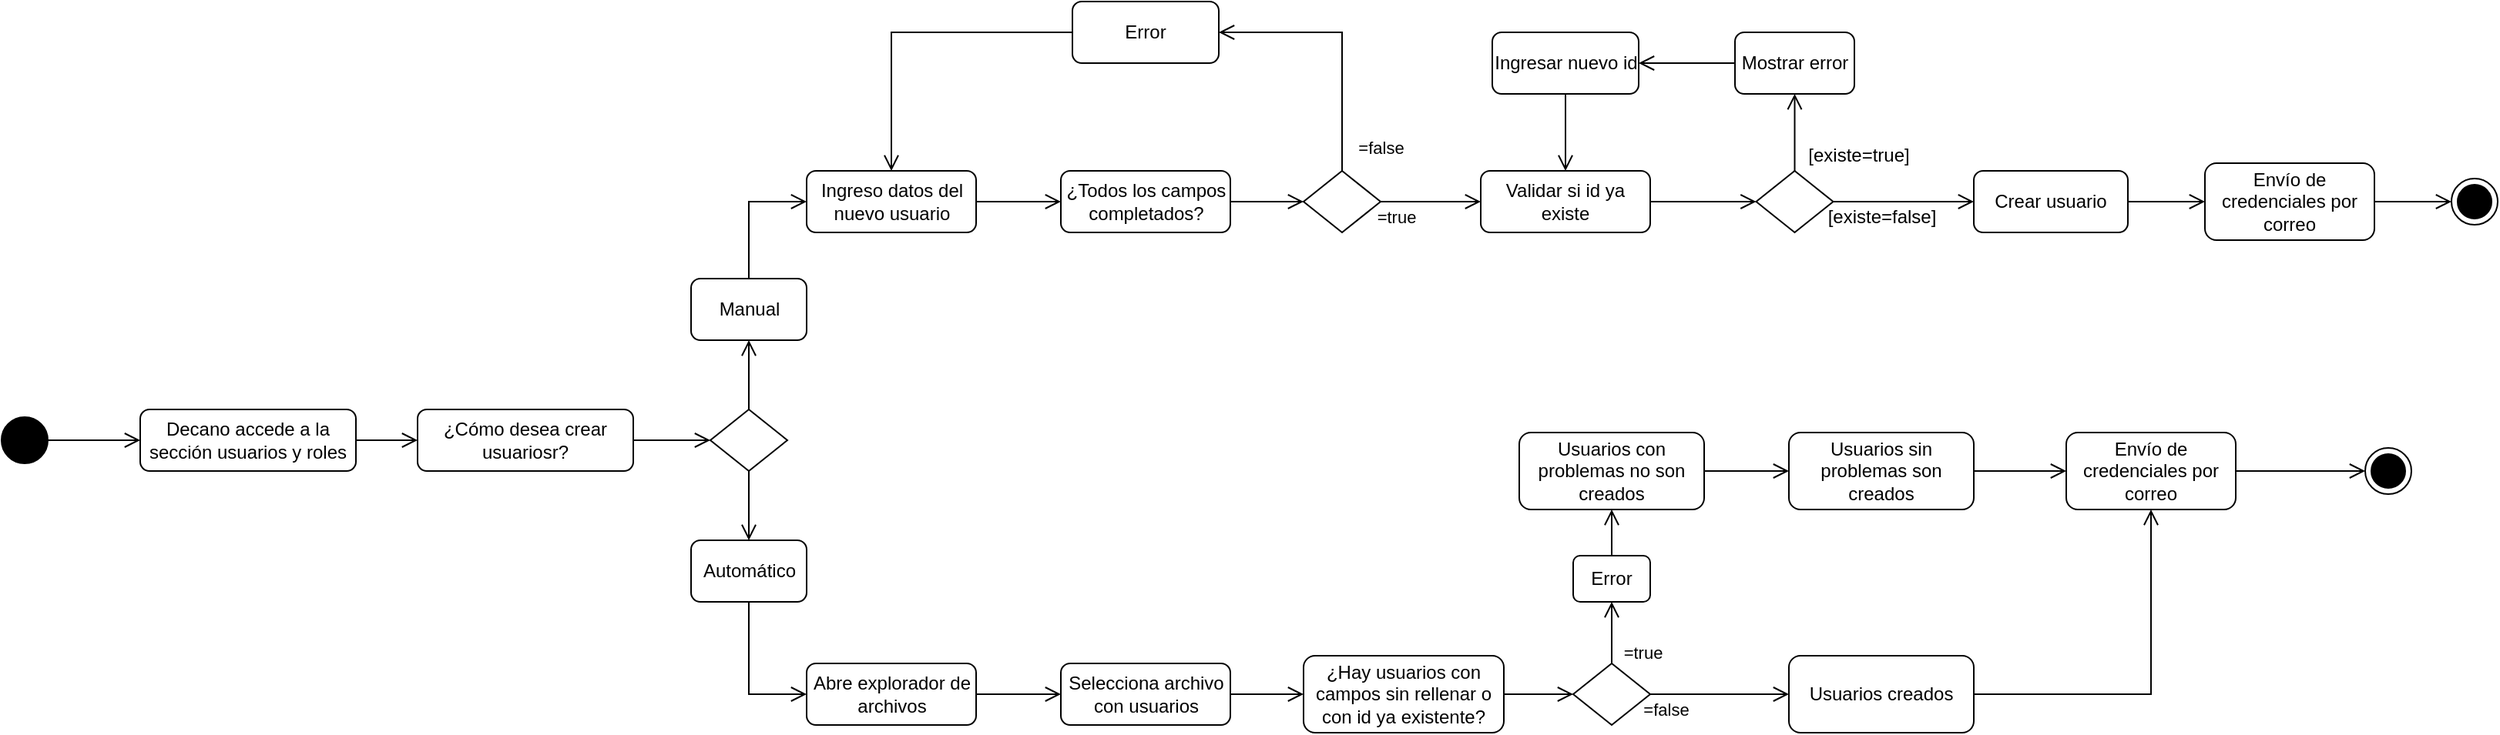 <mxfile version="27.0.9">
  <diagram name="Página-1" id="MTeje67VDPZrYUgAEN5u">
    <mxGraphModel grid="1" page="1" gridSize="10" guides="1" tooltips="1" connect="1" arrows="1" fold="1" pageScale="1" pageWidth="1654" pageHeight="2336" math="0" shadow="0">
      <root>
        <mxCell id="0" />
        <mxCell id="1" parent="0" />
        <mxCell id="DoRbY8_7vbFzPaCFVMNG-4" style="edgeStyle=orthogonalEdgeStyle;shape=connector;rounded=0;orthogonalLoop=1;jettySize=auto;html=1;strokeColor=default;align=center;verticalAlign=middle;fontFamily=Helvetica;fontSize=11;fontColor=default;labelBackgroundColor=default;endArrow=open;endFill=0;endSize=8;" edge="1" parent="1" source="DoRbY8_7vbFzPaCFVMNG-1" target="DoRbY8_7vbFzPaCFVMNG-2">
          <mxGeometry relative="1" as="geometry" />
        </mxCell>
        <mxCell id="DoRbY8_7vbFzPaCFVMNG-1" value="" style="ellipse;fillColor=strokeColor;html=1;" vertex="1" parent="1">
          <mxGeometry x="120" y="530" width="30" height="30" as="geometry" />
        </mxCell>
        <mxCell id="DoRbY8_7vbFzPaCFVMNG-6" style="edgeStyle=orthogonalEdgeStyle;shape=connector;rounded=0;orthogonalLoop=1;jettySize=auto;html=1;entryX=0;entryY=0.5;entryDx=0;entryDy=0;strokeColor=default;align=center;verticalAlign=middle;fontFamily=Helvetica;fontSize=11;fontColor=default;labelBackgroundColor=default;endArrow=open;endFill=0;endSize=8;" edge="1" parent="1" source="DoRbY8_7vbFzPaCFVMNG-2" target="DoRbY8_7vbFzPaCFVMNG-5">
          <mxGeometry relative="1" as="geometry" />
        </mxCell>
        <mxCell id="DoRbY8_7vbFzPaCFVMNG-2" value="Decano accede a la sección usuarios y roles" style="rounded=1;whiteSpace=wrap;html=1;" vertex="1" parent="1">
          <mxGeometry x="210" y="525" width="140" height="40" as="geometry" />
        </mxCell>
        <mxCell id="DoRbY8_7vbFzPaCFVMNG-8" style="edgeStyle=orthogonalEdgeStyle;shape=connector;rounded=0;orthogonalLoop=1;jettySize=auto;html=1;entryX=0;entryY=0.5;entryDx=0;entryDy=0;strokeColor=default;align=center;verticalAlign=middle;fontFamily=Helvetica;fontSize=11;fontColor=default;labelBackgroundColor=default;endArrow=open;endFill=0;endSize=8;" edge="1" parent="1" source="DoRbY8_7vbFzPaCFVMNG-5" target="DoRbY8_7vbFzPaCFVMNG-7">
          <mxGeometry relative="1" as="geometry" />
        </mxCell>
        <mxCell id="DoRbY8_7vbFzPaCFVMNG-5" value="¿Cómo desea crear usuariosr?" style="rounded=1;whiteSpace=wrap;html=1;" vertex="1" parent="1">
          <mxGeometry x="390" y="525" width="140" height="40" as="geometry" />
        </mxCell>
        <mxCell id="DoRbY8_7vbFzPaCFVMNG-10" style="edgeStyle=orthogonalEdgeStyle;shape=connector;rounded=0;orthogonalLoop=1;jettySize=auto;html=1;entryX=0.5;entryY=1;entryDx=0;entryDy=0;strokeColor=default;align=center;verticalAlign=middle;fontFamily=Helvetica;fontSize=11;fontColor=default;labelBackgroundColor=default;endArrow=open;endFill=0;endSize=8;" edge="1" parent="1" source="DoRbY8_7vbFzPaCFVMNG-7" target="DoRbY8_7vbFzPaCFVMNG-9">
          <mxGeometry relative="1" as="geometry" />
        </mxCell>
        <mxCell id="DoRbY8_7vbFzPaCFVMNG-44" style="edgeStyle=orthogonalEdgeStyle;shape=connector;rounded=0;orthogonalLoop=1;jettySize=auto;html=1;entryX=0.5;entryY=0;entryDx=0;entryDy=0;strokeColor=default;align=center;verticalAlign=middle;fontFamily=Helvetica;fontSize=11;fontColor=default;labelBackgroundColor=default;endArrow=open;endFill=0;endSize=8;" edge="1" parent="1" source="DoRbY8_7vbFzPaCFVMNG-7" target="DoRbY8_7vbFzPaCFVMNG-43">
          <mxGeometry relative="1" as="geometry" />
        </mxCell>
        <mxCell id="DoRbY8_7vbFzPaCFVMNG-7" value="" style="rhombus;whiteSpace=wrap;html=1;" vertex="1" parent="1">
          <mxGeometry x="580" y="525" width="50" height="40" as="geometry" />
        </mxCell>
        <mxCell id="DoRbY8_7vbFzPaCFVMNG-13" style="edgeStyle=orthogonalEdgeStyle;shape=connector;rounded=0;orthogonalLoop=1;jettySize=auto;html=1;entryX=0;entryY=0.5;entryDx=0;entryDy=0;strokeColor=default;align=center;verticalAlign=middle;fontFamily=Helvetica;fontSize=11;fontColor=default;labelBackgroundColor=default;endArrow=open;endFill=0;endSize=8;" edge="1" parent="1" source="DoRbY8_7vbFzPaCFVMNG-9" target="DoRbY8_7vbFzPaCFVMNG-11">
          <mxGeometry relative="1" as="geometry" />
        </mxCell>
        <mxCell id="DoRbY8_7vbFzPaCFVMNG-9" value="Manual" style="rounded=1;whiteSpace=wrap;html=1;" vertex="1" parent="1">
          <mxGeometry x="567.5" y="440" width="75" height="40" as="geometry" />
        </mxCell>
        <mxCell id="DoRbY8_7vbFzPaCFVMNG-27" style="edgeStyle=orthogonalEdgeStyle;shape=connector;rounded=0;orthogonalLoop=1;jettySize=auto;html=1;entryX=0;entryY=0.5;entryDx=0;entryDy=0;strokeColor=default;align=center;verticalAlign=middle;fontFamily=Helvetica;fontSize=11;fontColor=default;labelBackgroundColor=default;endArrow=open;endFill=0;endSize=8;" edge="1" parent="1" source="DoRbY8_7vbFzPaCFVMNG-11" target="DoRbY8_7vbFzPaCFVMNG-26">
          <mxGeometry relative="1" as="geometry" />
        </mxCell>
        <mxCell id="DoRbY8_7vbFzPaCFVMNG-11" value="Ingreso datos del nuevo usuario" style="rounded=1;whiteSpace=wrap;html=1;" vertex="1" parent="1">
          <mxGeometry x="642.5" y="370" width="110" height="40" as="geometry" />
        </mxCell>
        <mxCell id="DoRbY8_7vbFzPaCFVMNG-19" style="edgeStyle=orthogonalEdgeStyle;shape=connector;rounded=0;orthogonalLoop=1;jettySize=auto;html=1;entryX=0;entryY=0.5;entryDx=0;entryDy=0;strokeColor=default;align=center;verticalAlign=middle;fontFamily=Helvetica;fontSize=11;fontColor=default;labelBackgroundColor=default;endArrow=open;endFill=0;endSize=8;" edge="1" parent="1" source="DoRbY8_7vbFzPaCFVMNG-16" target="DoRbY8_7vbFzPaCFVMNG-18">
          <mxGeometry relative="1" as="geometry" />
        </mxCell>
        <mxCell id="DoRbY8_7vbFzPaCFVMNG-16" value="Validar si id ya existe" style="rounded=1;whiteSpace=wrap;html=1;" vertex="1" parent="1">
          <mxGeometry x="1080" y="370" width="110" height="40" as="geometry" />
        </mxCell>
        <mxCell id="DoRbY8_7vbFzPaCFVMNG-21" style="edgeStyle=orthogonalEdgeStyle;shape=connector;rounded=0;orthogonalLoop=1;jettySize=auto;html=1;entryX=0.5;entryY=1;entryDx=0;entryDy=0;strokeColor=default;align=center;verticalAlign=middle;fontFamily=Helvetica;fontSize=11;fontColor=default;labelBackgroundColor=default;endArrow=open;endFill=0;endSize=8;" edge="1" parent="1" source="DoRbY8_7vbFzPaCFVMNG-18" target="DoRbY8_7vbFzPaCFVMNG-20">
          <mxGeometry relative="1" as="geometry" />
        </mxCell>
        <mxCell id="DoRbY8_7vbFzPaCFVMNG-38" style="edgeStyle=orthogonalEdgeStyle;shape=connector;rounded=0;orthogonalLoop=1;jettySize=auto;html=1;entryX=0;entryY=0.5;entryDx=0;entryDy=0;strokeColor=default;align=center;verticalAlign=middle;fontFamily=Helvetica;fontSize=11;fontColor=default;labelBackgroundColor=default;endArrow=open;endFill=0;endSize=8;" edge="1" parent="1" source="DoRbY8_7vbFzPaCFVMNG-18" target="DoRbY8_7vbFzPaCFVMNG-37">
          <mxGeometry relative="1" as="geometry" />
        </mxCell>
        <mxCell id="DoRbY8_7vbFzPaCFVMNG-18" value="" style="rhombus;whiteSpace=wrap;html=1;" vertex="1" parent="1">
          <mxGeometry x="1258.75" y="370" width="50" height="40" as="geometry" />
        </mxCell>
        <mxCell id="DoRbY8_7vbFzPaCFVMNG-23" style="edgeStyle=orthogonalEdgeStyle;shape=connector;rounded=0;orthogonalLoop=1;jettySize=auto;html=1;strokeColor=default;align=center;verticalAlign=middle;fontFamily=Helvetica;fontSize=11;fontColor=default;labelBackgroundColor=default;endArrow=open;endFill=0;endSize=8;" edge="1" parent="1" source="DoRbY8_7vbFzPaCFVMNG-20" target="DoRbY8_7vbFzPaCFVMNG-22">
          <mxGeometry relative="1" as="geometry" />
        </mxCell>
        <mxCell id="DoRbY8_7vbFzPaCFVMNG-20" value="Mostrar error" style="rounded=1;whiteSpace=wrap;html=1;" vertex="1" parent="1">
          <mxGeometry x="1245" y="280" width="77.5" height="40" as="geometry" />
        </mxCell>
        <mxCell id="DoRbY8_7vbFzPaCFVMNG-24" style="edgeStyle=orthogonalEdgeStyle;shape=connector;rounded=0;orthogonalLoop=1;jettySize=auto;html=1;entryX=0.5;entryY=0;entryDx=0;entryDy=0;strokeColor=default;align=center;verticalAlign=middle;fontFamily=Helvetica;fontSize=11;fontColor=default;labelBackgroundColor=default;endArrow=open;endFill=0;endSize=8;" edge="1" parent="1" source="DoRbY8_7vbFzPaCFVMNG-22" target="DoRbY8_7vbFzPaCFVMNG-16">
          <mxGeometry relative="1" as="geometry" />
        </mxCell>
        <mxCell id="DoRbY8_7vbFzPaCFVMNG-22" value="Ingresar nuevo id" style="rounded=1;whiteSpace=wrap;html=1;" vertex="1" parent="1">
          <mxGeometry x="1087.5" y="280" width="95" height="40" as="geometry" />
        </mxCell>
        <mxCell id="DoRbY8_7vbFzPaCFVMNG-25" value="[existe=true]" style="text;html=1;align=center;verticalAlign=middle;resizable=0;points=[];autosize=1;strokeColor=none;fillColor=none;" vertex="1" parent="1">
          <mxGeometry x="1280" y="345" width="90" height="30" as="geometry" />
        </mxCell>
        <mxCell id="DoRbY8_7vbFzPaCFVMNG-30" style="edgeStyle=orthogonalEdgeStyle;shape=connector;rounded=0;orthogonalLoop=1;jettySize=auto;html=1;entryX=0;entryY=0.5;entryDx=0;entryDy=0;strokeColor=default;align=center;verticalAlign=middle;fontFamily=Helvetica;fontSize=11;fontColor=default;labelBackgroundColor=default;endArrow=open;endFill=0;endSize=8;" edge="1" parent="1" source="DoRbY8_7vbFzPaCFVMNG-26" target="DoRbY8_7vbFzPaCFVMNG-28">
          <mxGeometry relative="1" as="geometry" />
        </mxCell>
        <mxCell id="DoRbY8_7vbFzPaCFVMNG-26" value="¿Todos los campos completados?" style="rounded=1;whiteSpace=wrap;html=1;" vertex="1" parent="1">
          <mxGeometry x="807.5" y="370" width="110" height="40" as="geometry" />
        </mxCell>
        <mxCell id="DoRbY8_7vbFzPaCFVMNG-33" style="edgeStyle=orthogonalEdgeStyle;shape=connector;rounded=0;orthogonalLoop=1;jettySize=auto;html=1;entryX=1;entryY=0.5;entryDx=0;entryDy=0;strokeColor=default;align=center;verticalAlign=middle;fontFamily=Helvetica;fontSize=11;fontColor=default;labelBackgroundColor=default;endArrow=open;endFill=0;endSize=8;" edge="1" parent="1" source="DoRbY8_7vbFzPaCFVMNG-28" target="DoRbY8_7vbFzPaCFVMNG-31">
          <mxGeometry relative="1" as="geometry">
            <Array as="points">
              <mxPoint x="990" y="280" />
            </Array>
          </mxGeometry>
        </mxCell>
        <mxCell id="DoRbY8_7vbFzPaCFVMNG-35" style="edgeStyle=orthogonalEdgeStyle;shape=connector;rounded=0;orthogonalLoop=1;jettySize=auto;html=1;entryX=0;entryY=0.5;entryDx=0;entryDy=0;strokeColor=default;align=center;verticalAlign=middle;fontFamily=Helvetica;fontSize=11;fontColor=default;labelBackgroundColor=default;endArrow=open;endFill=0;endSize=8;" edge="1" parent="1" source="DoRbY8_7vbFzPaCFVMNG-28" target="DoRbY8_7vbFzPaCFVMNG-16">
          <mxGeometry relative="1" as="geometry" />
        </mxCell>
        <mxCell id="DoRbY8_7vbFzPaCFVMNG-28" value="" style="rhombus;whiteSpace=wrap;html=1;" vertex="1" parent="1">
          <mxGeometry x="965" y="370" width="50" height="40" as="geometry" />
        </mxCell>
        <mxCell id="DoRbY8_7vbFzPaCFVMNG-32" style="edgeStyle=orthogonalEdgeStyle;shape=connector;rounded=0;orthogonalLoop=1;jettySize=auto;html=1;entryX=0.5;entryY=0;entryDx=0;entryDy=0;strokeColor=default;align=center;verticalAlign=middle;fontFamily=Helvetica;fontSize=11;fontColor=default;labelBackgroundColor=default;endArrow=open;endFill=0;endSize=8;" edge="1" parent="1" source="DoRbY8_7vbFzPaCFVMNG-31" target="DoRbY8_7vbFzPaCFVMNG-11">
          <mxGeometry relative="1" as="geometry" />
        </mxCell>
        <mxCell id="DoRbY8_7vbFzPaCFVMNG-31" value="Error" style="rounded=1;whiteSpace=wrap;html=1;" vertex="1" parent="1">
          <mxGeometry x="815" y="260" width="95" height="40" as="geometry" />
        </mxCell>
        <mxCell id="DoRbY8_7vbFzPaCFVMNG-34" value="=false" style="text;html=1;align=center;verticalAlign=middle;resizable=0;points=[];autosize=1;strokeColor=none;fillColor=none;fontFamily=Helvetica;fontSize=11;fontColor=default;labelBackgroundColor=default;" vertex="1" parent="1">
          <mxGeometry x="990" y="340" width="50" height="30" as="geometry" />
        </mxCell>
        <mxCell id="DoRbY8_7vbFzPaCFVMNG-36" value="=true" style="text;html=1;align=center;verticalAlign=middle;resizable=0;points=[];autosize=1;strokeColor=none;fillColor=none;fontFamily=Helvetica;fontSize=11;fontColor=default;labelBackgroundColor=default;" vertex="1" parent="1">
          <mxGeometry x="1000" y="385" width="50" height="30" as="geometry" />
        </mxCell>
        <mxCell id="DoRbY8_7vbFzPaCFVMNG-40" style="edgeStyle=orthogonalEdgeStyle;shape=connector;rounded=0;orthogonalLoop=1;jettySize=auto;html=1;strokeColor=default;align=center;verticalAlign=middle;fontFamily=Helvetica;fontSize=11;fontColor=default;labelBackgroundColor=default;endArrow=open;endFill=0;endSize=8;" edge="1" parent="1" source="DoRbY8_7vbFzPaCFVMNG-37" target="DoRbY8_7vbFzPaCFVMNG-39">
          <mxGeometry relative="1" as="geometry" />
        </mxCell>
        <mxCell id="DoRbY8_7vbFzPaCFVMNG-37" value="Crear usuario" style="rounded=1;whiteSpace=wrap;html=1;" vertex="1" parent="1">
          <mxGeometry x="1400" y="370" width="100" height="40" as="geometry" />
        </mxCell>
        <mxCell id="DoRbY8_7vbFzPaCFVMNG-42" style="edgeStyle=orthogonalEdgeStyle;shape=connector;rounded=0;orthogonalLoop=1;jettySize=auto;html=1;strokeColor=default;align=center;verticalAlign=middle;fontFamily=Helvetica;fontSize=11;fontColor=default;labelBackgroundColor=default;endArrow=open;endFill=0;endSize=8;" edge="1" parent="1" source="DoRbY8_7vbFzPaCFVMNG-39" target="DoRbY8_7vbFzPaCFVMNG-41">
          <mxGeometry relative="1" as="geometry" />
        </mxCell>
        <mxCell id="DoRbY8_7vbFzPaCFVMNG-39" value="Envío de credenciales por correo" style="rounded=1;whiteSpace=wrap;html=1;" vertex="1" parent="1">
          <mxGeometry x="1550" y="365" width="110" height="50" as="geometry" />
        </mxCell>
        <mxCell id="DoRbY8_7vbFzPaCFVMNG-41" value="" style="ellipse;html=1;shape=endState;fillColor=strokeColor;" vertex="1" parent="1">
          <mxGeometry x="1710" y="375" width="30" height="30" as="geometry" />
        </mxCell>
        <mxCell id="DoRbY8_7vbFzPaCFVMNG-46" style="edgeStyle=orthogonalEdgeStyle;shape=connector;rounded=0;orthogonalLoop=1;jettySize=auto;html=1;entryX=0;entryY=0.5;entryDx=0;entryDy=0;strokeColor=default;align=center;verticalAlign=middle;fontFamily=Helvetica;fontSize=11;fontColor=default;labelBackgroundColor=default;endArrow=open;endFill=0;endSize=8;" edge="1" parent="1" source="DoRbY8_7vbFzPaCFVMNG-43" target="DoRbY8_7vbFzPaCFVMNG-45">
          <mxGeometry relative="1" as="geometry" />
        </mxCell>
        <mxCell id="DoRbY8_7vbFzPaCFVMNG-43" value="Automático" style="rounded=1;whiteSpace=wrap;html=1;" vertex="1" parent="1">
          <mxGeometry x="567.5" y="610" width="75" height="40" as="geometry" />
        </mxCell>
        <mxCell id="DoRbY8_7vbFzPaCFVMNG-48" style="edgeStyle=orthogonalEdgeStyle;shape=connector;rounded=0;orthogonalLoop=1;jettySize=auto;html=1;strokeColor=default;align=center;verticalAlign=middle;fontFamily=Helvetica;fontSize=11;fontColor=default;labelBackgroundColor=default;endArrow=open;endFill=0;endSize=8;" edge="1" parent="1" source="DoRbY8_7vbFzPaCFVMNG-45" target="DoRbY8_7vbFzPaCFVMNG-47">
          <mxGeometry relative="1" as="geometry" />
        </mxCell>
        <mxCell id="DoRbY8_7vbFzPaCFVMNG-45" value="Abre explorador de archivos" style="rounded=1;whiteSpace=wrap;html=1;" vertex="1" parent="1">
          <mxGeometry x="642.5" y="690" width="110" height="40" as="geometry" />
        </mxCell>
        <mxCell id="DoRbY8_7vbFzPaCFVMNG-50" style="edgeStyle=orthogonalEdgeStyle;shape=connector;rounded=0;orthogonalLoop=1;jettySize=auto;html=1;entryX=0;entryY=0.5;entryDx=0;entryDy=0;strokeColor=default;align=center;verticalAlign=middle;fontFamily=Helvetica;fontSize=11;fontColor=default;labelBackgroundColor=default;endArrow=open;endFill=0;endSize=8;" edge="1" parent="1" source="DoRbY8_7vbFzPaCFVMNG-47" target="DoRbY8_7vbFzPaCFVMNG-49">
          <mxGeometry relative="1" as="geometry" />
        </mxCell>
        <mxCell id="DoRbY8_7vbFzPaCFVMNG-47" value="Selecciona archivo con usuarios" style="rounded=1;whiteSpace=wrap;html=1;" vertex="1" parent="1">
          <mxGeometry x="807.5" y="690" width="110" height="40" as="geometry" />
        </mxCell>
        <mxCell id="DoRbY8_7vbFzPaCFVMNG-52" style="edgeStyle=orthogonalEdgeStyle;shape=connector;rounded=0;orthogonalLoop=1;jettySize=auto;html=1;entryX=0;entryY=0.5;entryDx=0;entryDy=0;strokeColor=default;align=center;verticalAlign=middle;fontFamily=Helvetica;fontSize=11;fontColor=default;labelBackgroundColor=default;endArrow=open;endFill=0;endSize=8;" edge="1" parent="1" source="DoRbY8_7vbFzPaCFVMNG-49" target="DoRbY8_7vbFzPaCFVMNG-51">
          <mxGeometry relative="1" as="geometry" />
        </mxCell>
        <mxCell id="DoRbY8_7vbFzPaCFVMNG-49" value="¿Hay usuarios con campos sin rellenar o con id ya existente?" style="rounded=1;whiteSpace=wrap;html=1;" vertex="1" parent="1">
          <mxGeometry x="965" y="685" width="130" height="50" as="geometry" />
        </mxCell>
        <mxCell id="DoRbY8_7vbFzPaCFVMNG-54" value="" style="edgeStyle=orthogonalEdgeStyle;shape=connector;rounded=0;orthogonalLoop=1;jettySize=auto;html=1;strokeColor=default;align=center;verticalAlign=middle;fontFamily=Helvetica;fontSize=11;fontColor=default;labelBackgroundColor=default;endArrow=open;endFill=0;endSize=8;" edge="1" parent="1" source="DoRbY8_7vbFzPaCFVMNG-51" target="DoRbY8_7vbFzPaCFVMNG-53">
          <mxGeometry relative="1" as="geometry" />
        </mxCell>
        <mxCell id="DoRbY8_7vbFzPaCFVMNG-62" style="edgeStyle=orthogonalEdgeStyle;shape=connector;rounded=0;orthogonalLoop=1;jettySize=auto;html=1;strokeColor=default;align=center;verticalAlign=middle;fontFamily=Helvetica;fontSize=11;fontColor=default;labelBackgroundColor=default;endArrow=open;endFill=0;endSize=8;" edge="1" parent="1" source="DoRbY8_7vbFzPaCFVMNG-51" target="DoRbY8_7vbFzPaCFVMNG-61">
          <mxGeometry relative="1" as="geometry" />
        </mxCell>
        <mxCell id="DoRbY8_7vbFzPaCFVMNG-51" value="" style="rhombus;whiteSpace=wrap;html=1;" vertex="1" parent="1">
          <mxGeometry x="1140" y="690" width="50" height="40" as="geometry" />
        </mxCell>
        <mxCell id="DoRbY8_7vbFzPaCFVMNG-56" style="edgeStyle=orthogonalEdgeStyle;shape=connector;rounded=0;orthogonalLoop=1;jettySize=auto;html=1;strokeColor=default;align=center;verticalAlign=middle;fontFamily=Helvetica;fontSize=11;fontColor=default;labelBackgroundColor=default;endArrow=open;endFill=0;endSize=8;" edge="1" parent="1" source="DoRbY8_7vbFzPaCFVMNG-53" target="DoRbY8_7vbFzPaCFVMNG-55">
          <mxGeometry relative="1" as="geometry" />
        </mxCell>
        <mxCell id="DoRbY8_7vbFzPaCFVMNG-53" value="Error" style="rounded=1;whiteSpace=wrap;html=1;" vertex="1" parent="1">
          <mxGeometry x="1140" y="620" width="50" height="30" as="geometry" />
        </mxCell>
        <mxCell id="DoRbY8_7vbFzPaCFVMNG-58" style="edgeStyle=orthogonalEdgeStyle;shape=connector;rounded=0;orthogonalLoop=1;jettySize=auto;html=1;entryX=0;entryY=0.5;entryDx=0;entryDy=0;strokeColor=default;align=center;verticalAlign=middle;fontFamily=Helvetica;fontSize=11;fontColor=default;labelBackgroundColor=default;endArrow=open;endFill=0;endSize=8;" edge="1" parent="1" source="DoRbY8_7vbFzPaCFVMNG-55" target="DoRbY8_7vbFzPaCFVMNG-57">
          <mxGeometry relative="1" as="geometry" />
        </mxCell>
        <mxCell id="DoRbY8_7vbFzPaCFVMNG-55" value="Usuarios con problemas no son creados" style="rounded=1;whiteSpace=wrap;html=1;" vertex="1" parent="1">
          <mxGeometry x="1105" y="540" width="120" height="50" as="geometry" />
        </mxCell>
        <mxCell id="DoRbY8_7vbFzPaCFVMNG-60" style="edgeStyle=orthogonalEdgeStyle;shape=connector;rounded=0;orthogonalLoop=1;jettySize=auto;html=1;strokeColor=default;align=center;verticalAlign=middle;fontFamily=Helvetica;fontSize=11;fontColor=default;labelBackgroundColor=default;endArrow=open;endFill=0;endSize=8;" edge="1" parent="1" source="DoRbY8_7vbFzPaCFVMNG-57" target="DoRbY8_7vbFzPaCFVMNG-59">
          <mxGeometry relative="1" as="geometry" />
        </mxCell>
        <mxCell id="DoRbY8_7vbFzPaCFVMNG-57" value="Usuarios sin problemas son creados" style="rounded=1;whiteSpace=wrap;html=1;" vertex="1" parent="1">
          <mxGeometry x="1280" y="540" width="120" height="50" as="geometry" />
        </mxCell>
        <mxCell id="DoRbY8_7vbFzPaCFVMNG-65" style="edgeStyle=orthogonalEdgeStyle;shape=connector;rounded=0;orthogonalLoop=1;jettySize=auto;html=1;strokeColor=default;align=center;verticalAlign=middle;fontFamily=Helvetica;fontSize=11;fontColor=default;labelBackgroundColor=default;endArrow=open;endFill=0;endSize=8;" edge="1" parent="1" source="DoRbY8_7vbFzPaCFVMNG-59" target="DoRbY8_7vbFzPaCFVMNG-64">
          <mxGeometry relative="1" as="geometry" />
        </mxCell>
        <mxCell id="DoRbY8_7vbFzPaCFVMNG-59" value="Envío de credenciales por correo" style="rounded=1;whiteSpace=wrap;html=1;" vertex="1" parent="1">
          <mxGeometry x="1460" y="540" width="110" height="50" as="geometry" />
        </mxCell>
        <mxCell id="DoRbY8_7vbFzPaCFVMNG-63" style="edgeStyle=orthogonalEdgeStyle;shape=connector;rounded=0;orthogonalLoop=1;jettySize=auto;html=1;entryX=0.5;entryY=1;entryDx=0;entryDy=0;strokeColor=default;align=center;verticalAlign=middle;fontFamily=Helvetica;fontSize=11;fontColor=default;labelBackgroundColor=default;endArrow=open;endFill=0;endSize=8;" edge="1" parent="1" source="DoRbY8_7vbFzPaCFVMNG-61" target="DoRbY8_7vbFzPaCFVMNG-59">
          <mxGeometry relative="1" as="geometry" />
        </mxCell>
        <mxCell id="DoRbY8_7vbFzPaCFVMNG-61" value="Usuarios creados" style="rounded=1;whiteSpace=wrap;html=1;" vertex="1" parent="1">
          <mxGeometry x="1280" y="685" width="120" height="50" as="geometry" />
        </mxCell>
        <mxCell id="DoRbY8_7vbFzPaCFVMNG-64" value="" style="ellipse;html=1;shape=endState;fillColor=strokeColor;" vertex="1" parent="1">
          <mxGeometry x="1654" y="550" width="30" height="30" as="geometry" />
        </mxCell>
        <mxCell id="DoRbY8_7vbFzPaCFVMNG-66" value="=true" style="text;html=1;align=center;verticalAlign=middle;resizable=0;points=[];autosize=1;strokeColor=none;fillColor=none;fontFamily=Helvetica;fontSize=11;fontColor=default;labelBackgroundColor=default;" vertex="1" parent="1">
          <mxGeometry x="1160" y="668" width="50" height="30" as="geometry" />
        </mxCell>
        <mxCell id="DoRbY8_7vbFzPaCFVMNG-67" value="=false" style="text;html=1;align=center;verticalAlign=middle;resizable=0;points=[];autosize=1;strokeColor=none;fillColor=none;fontFamily=Helvetica;fontSize=11;fontColor=default;labelBackgroundColor=default;" vertex="1" parent="1">
          <mxGeometry x="1175" y="705" width="50" height="30" as="geometry" />
        </mxCell>
        <mxCell id="DoRbY8_7vbFzPaCFVMNG-70" value="[existe=false]" style="text;html=1;align=center;verticalAlign=middle;resizable=0;points=[];autosize=1;strokeColor=none;fillColor=none;" vertex="1" parent="1">
          <mxGeometry x="1295" y="385" width="90" height="30" as="geometry" />
        </mxCell>
      </root>
    </mxGraphModel>
  </diagram>
</mxfile>
